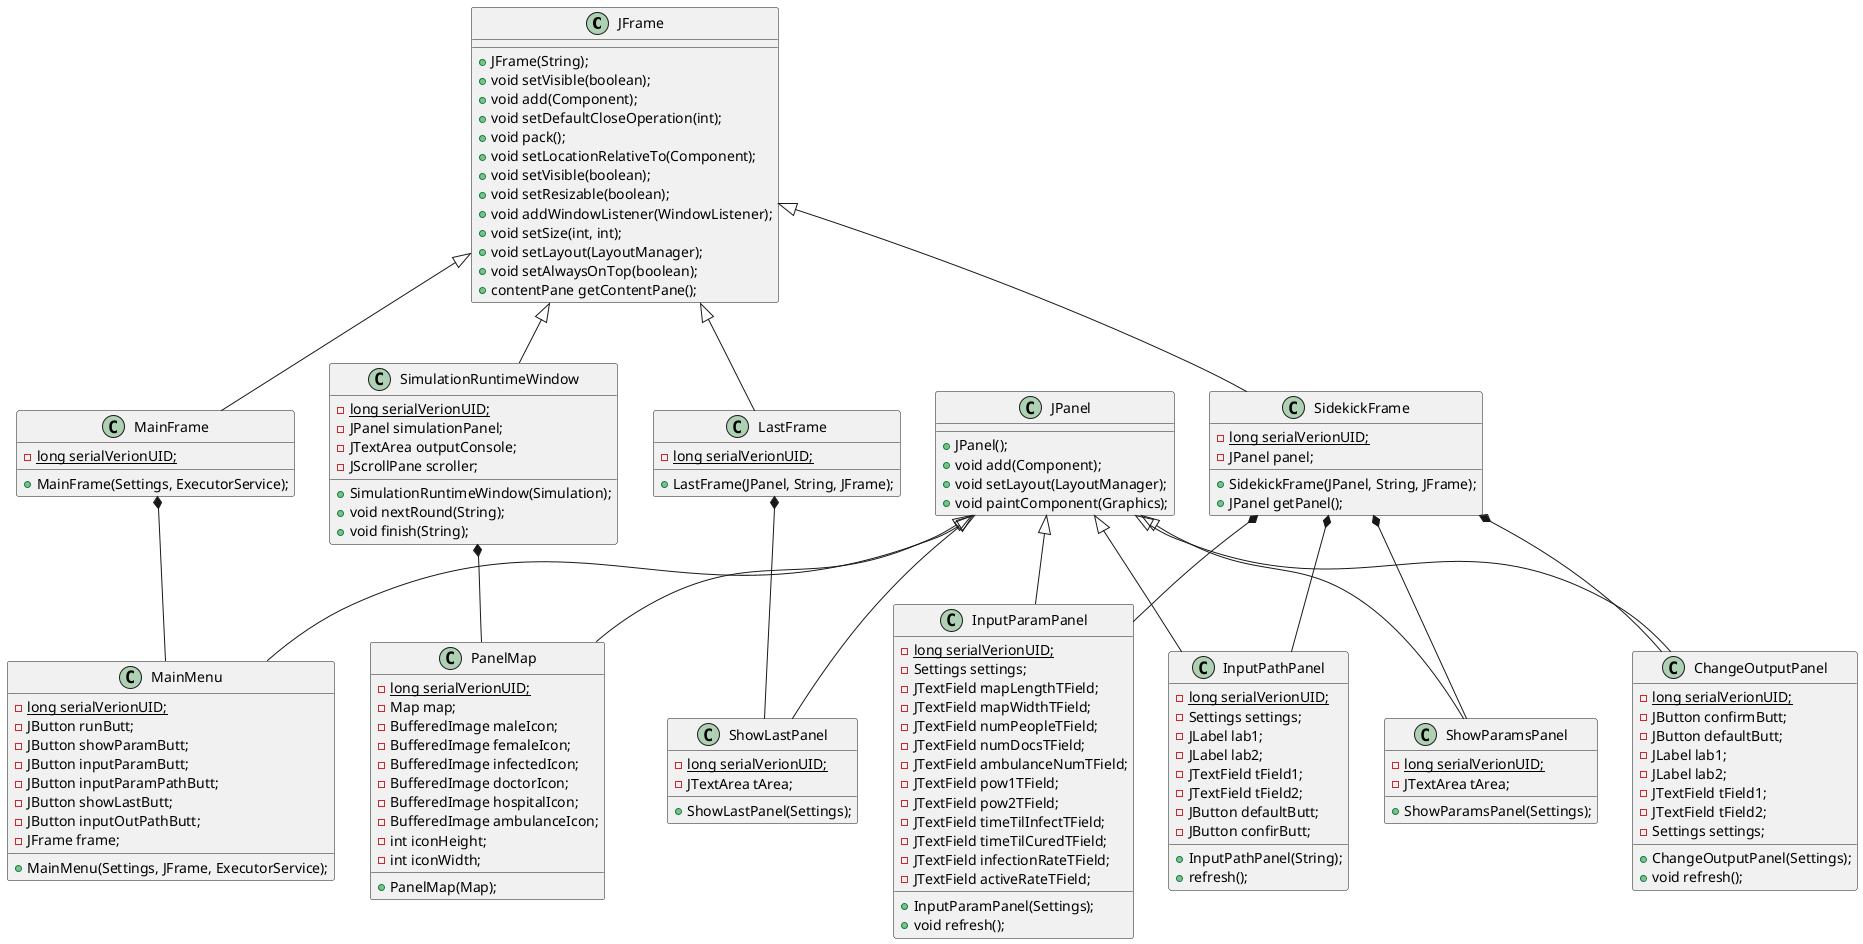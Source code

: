 @startuml class_diagram_gui_08062020

class JFrame {
    + JFrame(String);
    + void setVisible(boolean);
    + void add(Component);
    + void setDefaultCloseOperation(int);
    + void pack();
    + void setLocationRelativeTo(Component);
    + void setVisible(boolean);
    + void setResizable(boolean);
    + void addWindowListener(WindowListener);
    + void setSize(int, int);
    + void setLayout(LayoutManager);
    + void setAlwaysOnTop(boolean);
    + contentPane getContentPane(); 
}

class JPanel {
    + JPanel();
    + void add(Component);
    + void setLayout(LayoutManager);
    + void paintComponent(Graphics);

}

class LastFrame {
    - {static} long serialVerionUID;
    + LastFrame(JPanel, String, JFrame);
}

class MainFrame {
    - {static} long serialVerionUID;
    + MainFrame(Settings, ExecutorService);
}

class SidekickFrame {
    - {static} long serialVerionUID;
    - JPanel panel;
    + SidekickFrame(JPanel, String, JFrame);
    + JPanel getPanel();
}

class SimulationRuntimeWindow{
    - {static} long serialVerionUID;
    - JPanel simulationPanel;
    - JTextArea outputConsole;
    - JScrollPane scroller;
    + SimulationRuntimeWindow(Simulation);
    + void nextRound(String);
    + void finish(String);
}

class ChangeOutputPanel {
    - {static} long serialVerionUID;
    - JButton confirmButt;
    - JButton defaultButt;
    - JLabel lab1;
    - JLabel lab2;
    - JTextField tField1;
    - JTextField tField2;
    - Settings settings;
    + ChangeOutputPanel(Settings);
    + void refresh();
}

class InputParamPanel{
    - {static} long serialVerionUID;
    - Settings settings;
    - JTextField mapLengthTField;
    - JTextField mapWidthTField;
    - JTextField numPeopleTField;
    - JTextField numDocsTField;
    - JTextField ambulanceNumTField;
    - JTextField pow1TField;
    - JTextField pow2TField;
    - JTextField timeTilInfectTField;
    - JTextField timeTilCuredTField;
    - JTextField infectionRateTField;
    - JTextField activeRateTField;
    + InputParamPanel(Settings);
    + void refresh();
}

class InputPathPanel {
    - {static} long serialVerionUID;
    - Settings settings;
    - JLabel lab1;
    - JLabel lab2;
    - JTextField tField1;
    - JTextField tField2;
    - JButton defaultButt;
    - JButton confirButt;
    + InputPathPanel(String);
    + refresh();
}

class MainMenu {
    - {static} long serialVerionUID;
    - JButton runButt;
    - JButton showParamButt;
    - JButton inputParamButt;
    - JButton inputParamPathButt;
    - JButton showLastButt;
    - JButton inputOutPathButt;
    - JFrame frame;
    + MainMenu(Settings, JFrame, ExecutorService);
}

class PanelMap {
    - {static} long serialVerionUID;
    - Map map;
    - BufferedImage maleIcon;
    - BufferedImage femaleIcon;
    - BufferedImage infectedIcon;
    - BufferedImage doctorIcon;
    - BufferedImage hospitalIcon;
    - BufferedImage ambulanceIcon;
    - int iconHeight;
    - int iconWidth;
    + PanelMap(Map);
}

class ShowLastPanel {
    - {static} long serialVerionUID;
    - JTextArea tArea;
    + ShowLastPanel(Settings);
}

class ShowParamsPanel {
    - {static} long serialVerionUID;
    - JTextArea tArea;
    + ShowParamsPanel(Settings);
}

JFrame<|--MainFrame
JFrame<|--SidekickFrame
JFrame<|--SimulationRuntimeWindow
JFrame<|-- LastFrame
JPanel<|--ChangeOutputPanel
JPanel<|--InputParamPanel
JPanel<|--InputPathPanel
JPanel<|--MainMenu
JPanel<|--PanelMap
JPanel<|--ShowLastPanel
JPanel<|--ShowParamsPanel

SidekickFrame*--ChangeOutputPanel
SidekickFrame*--InputParamPanel
SidekickFrame*--InputPathPanel
SidekickFrame*--ShowParamsPanel
MainFrame*--MainMenu
LastFrame*--ShowLastPanel
SimulationRuntimeWindow*--PanelMap

@enduml